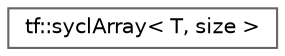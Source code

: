 digraph "类继承关系图"
{
 // LATEX_PDF_SIZE
  bgcolor="transparent";
  edge [fontname=Helvetica,fontsize=10,labelfontname=Helvetica,labelfontsize=10];
  node [fontname=Helvetica,fontsize=10,shape=box,height=0.2,width=0.4];
  rankdir="LR";
  Node0 [id="Node000000",label="tf::syclArray\< T, size \>",height=0.2,width=0.4,color="grey40", fillcolor="white", style="filled",URL="$structtf_1_1sycl_array.html",tooltip=" "];
}
